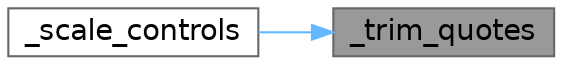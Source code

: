 digraph "_trim_quotes"
{
 // LATEX_PDF_SIZE
  bgcolor="transparent";
  edge [fontname=Helvetica,fontsize=14,labelfontname=Helvetica,labelfontsize=14];
  node [fontname=Helvetica,fontsize=14,shape=box,height=0.2,width=0.4];
  rankdir="RL";
  Node1 [id="Node000001",label="_trim_quotes",height=0.2,width=0.4,color="gray40", fillcolor="grey60", style="filled", fontcolor="black",tooltip=" "];
  Node1 -> Node2 [id="edge1_Node000001_Node000002",dir="back",color="steelblue1",style="solid",tooltip=" "];
  Node2 [id="Node000002",label="_scale_controls",height=0.2,width=0.4,color="grey40", fillcolor="white", style="filled",URL="$d9/d82/wb__resources_8inc_8php.html#a041d41030360a117357b61277950afd7",tooltip=" "];
}
